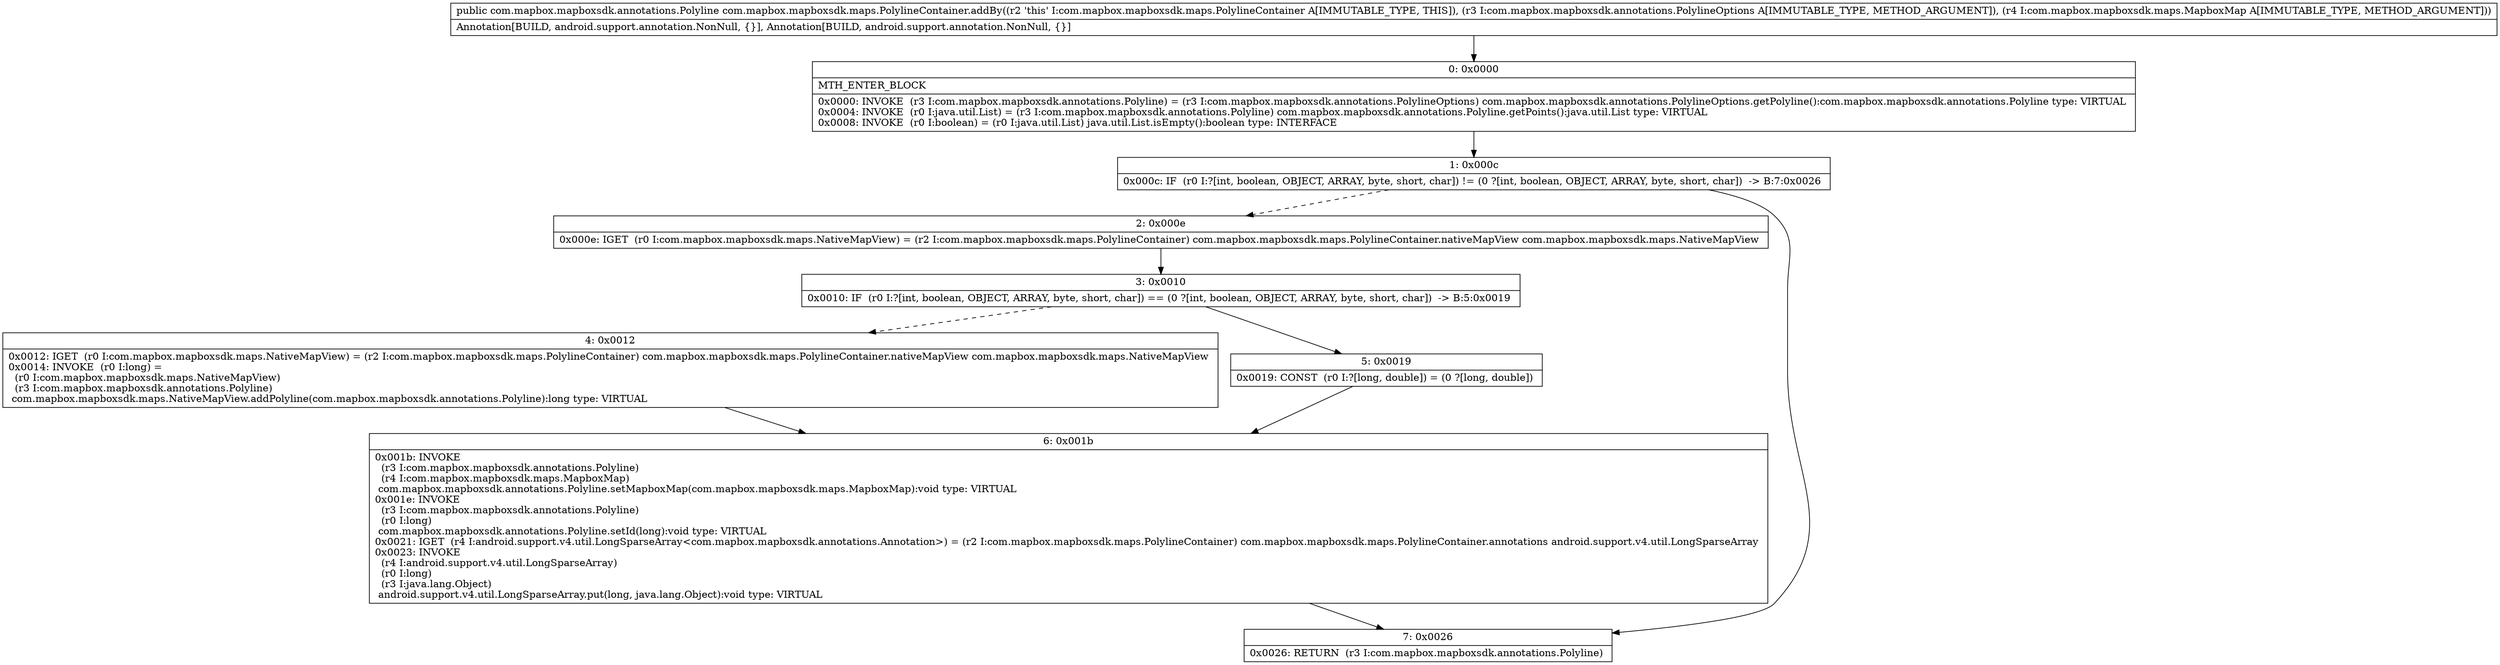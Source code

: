 digraph "CFG forcom.mapbox.mapboxsdk.maps.PolylineContainer.addBy(Lcom\/mapbox\/mapboxsdk\/annotations\/PolylineOptions;Lcom\/mapbox\/mapboxsdk\/maps\/MapboxMap;)Lcom\/mapbox\/mapboxsdk\/annotations\/Polyline;" {
Node_0 [shape=record,label="{0\:\ 0x0000|MTH_ENTER_BLOCK\l|0x0000: INVOKE  (r3 I:com.mapbox.mapboxsdk.annotations.Polyline) = (r3 I:com.mapbox.mapboxsdk.annotations.PolylineOptions) com.mapbox.mapboxsdk.annotations.PolylineOptions.getPolyline():com.mapbox.mapboxsdk.annotations.Polyline type: VIRTUAL \l0x0004: INVOKE  (r0 I:java.util.List) = (r3 I:com.mapbox.mapboxsdk.annotations.Polyline) com.mapbox.mapboxsdk.annotations.Polyline.getPoints():java.util.List type: VIRTUAL \l0x0008: INVOKE  (r0 I:boolean) = (r0 I:java.util.List) java.util.List.isEmpty():boolean type: INTERFACE \l}"];
Node_1 [shape=record,label="{1\:\ 0x000c|0x000c: IF  (r0 I:?[int, boolean, OBJECT, ARRAY, byte, short, char]) != (0 ?[int, boolean, OBJECT, ARRAY, byte, short, char])  \-\> B:7:0x0026 \l}"];
Node_2 [shape=record,label="{2\:\ 0x000e|0x000e: IGET  (r0 I:com.mapbox.mapboxsdk.maps.NativeMapView) = (r2 I:com.mapbox.mapboxsdk.maps.PolylineContainer) com.mapbox.mapboxsdk.maps.PolylineContainer.nativeMapView com.mapbox.mapboxsdk.maps.NativeMapView \l}"];
Node_3 [shape=record,label="{3\:\ 0x0010|0x0010: IF  (r0 I:?[int, boolean, OBJECT, ARRAY, byte, short, char]) == (0 ?[int, boolean, OBJECT, ARRAY, byte, short, char])  \-\> B:5:0x0019 \l}"];
Node_4 [shape=record,label="{4\:\ 0x0012|0x0012: IGET  (r0 I:com.mapbox.mapboxsdk.maps.NativeMapView) = (r2 I:com.mapbox.mapboxsdk.maps.PolylineContainer) com.mapbox.mapboxsdk.maps.PolylineContainer.nativeMapView com.mapbox.mapboxsdk.maps.NativeMapView \l0x0014: INVOKE  (r0 I:long) = \l  (r0 I:com.mapbox.mapboxsdk.maps.NativeMapView)\l  (r3 I:com.mapbox.mapboxsdk.annotations.Polyline)\l com.mapbox.mapboxsdk.maps.NativeMapView.addPolyline(com.mapbox.mapboxsdk.annotations.Polyline):long type: VIRTUAL \l}"];
Node_5 [shape=record,label="{5\:\ 0x0019|0x0019: CONST  (r0 I:?[long, double]) = (0 ?[long, double]) \l}"];
Node_6 [shape=record,label="{6\:\ 0x001b|0x001b: INVOKE  \l  (r3 I:com.mapbox.mapboxsdk.annotations.Polyline)\l  (r4 I:com.mapbox.mapboxsdk.maps.MapboxMap)\l com.mapbox.mapboxsdk.annotations.Polyline.setMapboxMap(com.mapbox.mapboxsdk.maps.MapboxMap):void type: VIRTUAL \l0x001e: INVOKE  \l  (r3 I:com.mapbox.mapboxsdk.annotations.Polyline)\l  (r0 I:long)\l com.mapbox.mapboxsdk.annotations.Polyline.setId(long):void type: VIRTUAL \l0x0021: IGET  (r4 I:android.support.v4.util.LongSparseArray\<com.mapbox.mapboxsdk.annotations.Annotation\>) = (r2 I:com.mapbox.mapboxsdk.maps.PolylineContainer) com.mapbox.mapboxsdk.maps.PolylineContainer.annotations android.support.v4.util.LongSparseArray \l0x0023: INVOKE  \l  (r4 I:android.support.v4.util.LongSparseArray)\l  (r0 I:long)\l  (r3 I:java.lang.Object)\l android.support.v4.util.LongSparseArray.put(long, java.lang.Object):void type: VIRTUAL \l}"];
Node_7 [shape=record,label="{7\:\ 0x0026|0x0026: RETURN  (r3 I:com.mapbox.mapboxsdk.annotations.Polyline) \l}"];
MethodNode[shape=record,label="{public com.mapbox.mapboxsdk.annotations.Polyline com.mapbox.mapboxsdk.maps.PolylineContainer.addBy((r2 'this' I:com.mapbox.mapboxsdk.maps.PolylineContainer A[IMMUTABLE_TYPE, THIS]), (r3 I:com.mapbox.mapboxsdk.annotations.PolylineOptions A[IMMUTABLE_TYPE, METHOD_ARGUMENT]), (r4 I:com.mapbox.mapboxsdk.maps.MapboxMap A[IMMUTABLE_TYPE, METHOD_ARGUMENT]))  | Annotation[BUILD, android.support.annotation.NonNull, \{\}], Annotation[BUILD, android.support.annotation.NonNull, \{\}]\l}"];
MethodNode -> Node_0;
Node_0 -> Node_1;
Node_1 -> Node_2[style=dashed];
Node_1 -> Node_7;
Node_2 -> Node_3;
Node_3 -> Node_4[style=dashed];
Node_3 -> Node_5;
Node_4 -> Node_6;
Node_5 -> Node_6;
Node_6 -> Node_7;
}

